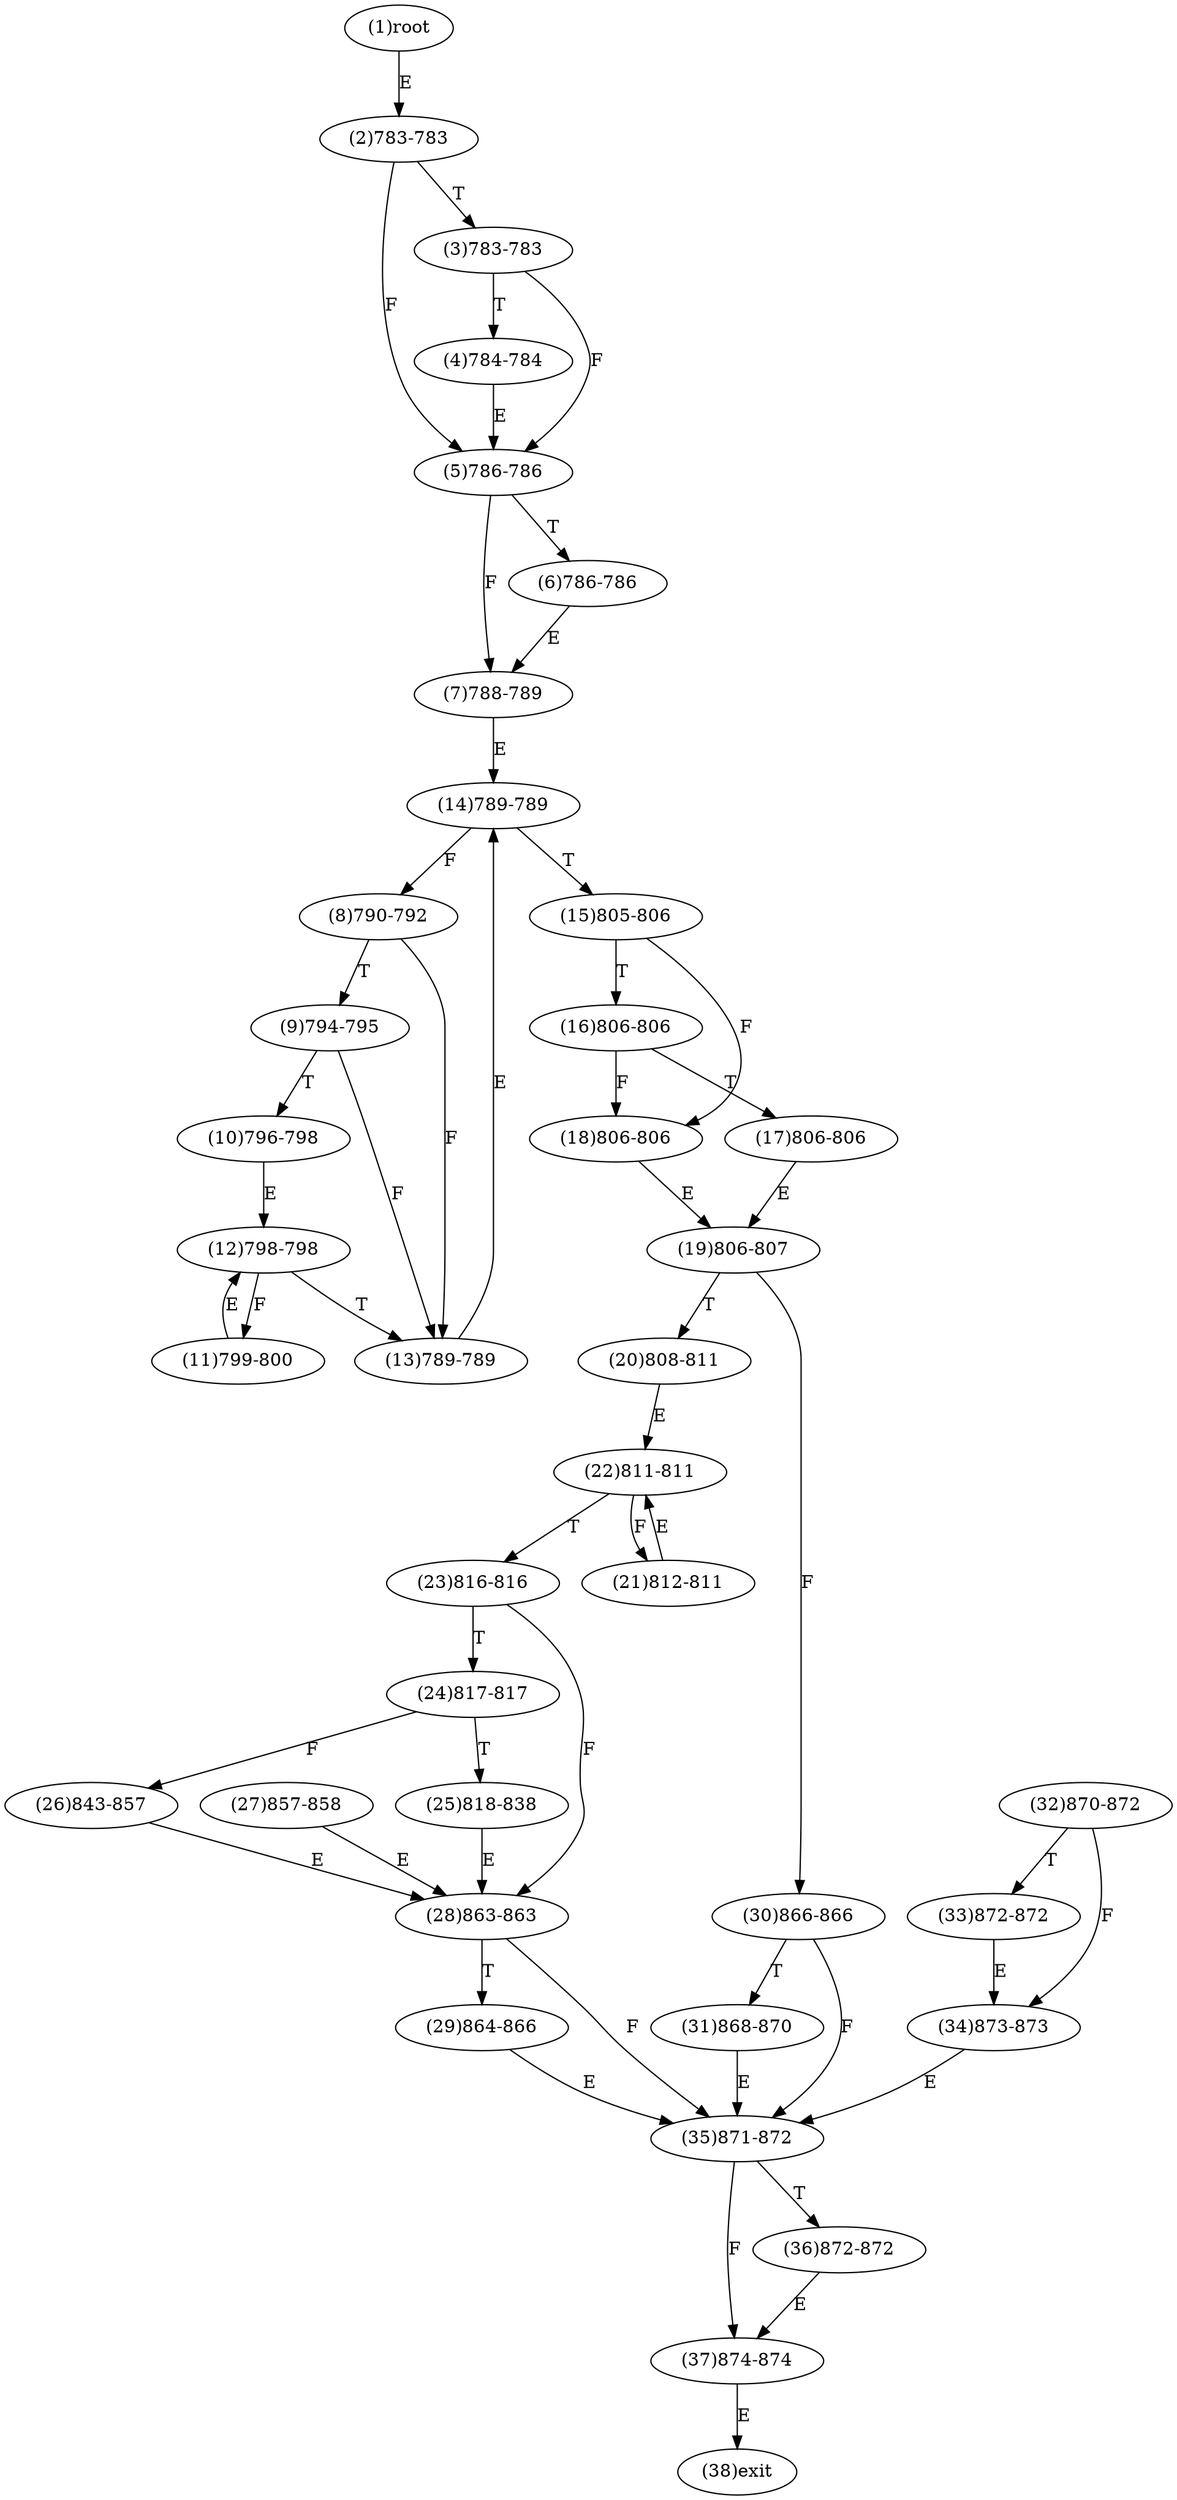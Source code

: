 digraph "" { 
1[ label="(1)root"];
2[ label="(2)783-783"];
3[ label="(3)783-783"];
4[ label="(4)784-784"];
5[ label="(5)786-786"];
6[ label="(6)786-786"];
7[ label="(7)788-789"];
8[ label="(8)790-792"];
9[ label="(9)794-795"];
10[ label="(10)796-798"];
11[ label="(11)799-800"];
12[ label="(12)798-798"];
13[ label="(13)789-789"];
14[ label="(14)789-789"];
15[ label="(15)805-806"];
17[ label="(17)806-806"];
16[ label="(16)806-806"];
19[ label="(19)806-807"];
18[ label="(18)806-806"];
21[ label="(21)812-811"];
20[ label="(20)808-811"];
23[ label="(23)816-816"];
22[ label="(22)811-811"];
25[ label="(25)818-838"];
24[ label="(24)817-817"];
27[ label="(27)857-858"];
26[ label="(26)843-857"];
29[ label="(29)864-866"];
28[ label="(28)863-863"];
31[ label="(31)868-870"];
30[ label="(30)866-866"];
34[ label="(34)873-873"];
35[ label="(35)871-872"];
32[ label="(32)870-872"];
33[ label="(33)872-872"];
38[ label="(38)exit"];
36[ label="(36)872-872"];
37[ label="(37)874-874"];
1->2[ label="E"];
2->5[ label="F"];
2->3[ label="T"];
3->5[ label="F"];
3->4[ label="T"];
4->5[ label="E"];
5->7[ label="F"];
5->6[ label="T"];
6->7[ label="E"];
7->14[ label="E"];
8->13[ label="F"];
8->9[ label="T"];
9->13[ label="F"];
9->10[ label="T"];
10->12[ label="E"];
11->12[ label="E"];
12->11[ label="F"];
12->13[ label="T"];
13->14[ label="E"];
14->8[ label="F"];
14->15[ label="T"];
15->18[ label="F"];
15->16[ label="T"];
16->18[ label="F"];
16->17[ label="T"];
17->19[ label="E"];
18->19[ label="E"];
19->30[ label="F"];
19->20[ label="T"];
20->22[ label="E"];
21->22[ label="E"];
22->21[ label="F"];
22->23[ label="T"];
23->28[ label="F"];
23->24[ label="T"];
24->26[ label="F"];
24->25[ label="T"];
25->28[ label="E"];
26->28[ label="E"];
27->28[ label="E"];
28->35[ label="F"];
28->29[ label="T"];
29->35[ label="E"];
30->35[ label="F"];
30->31[ label="T"];
31->35[ label="E"];
32->34[ label="F"];
32->33[ label="T"];
33->34[ label="E"];
34->35[ label="E"];
35->37[ label="F"];
35->36[ label="T"];
36->37[ label="E"];
37->38[ label="E"];
}